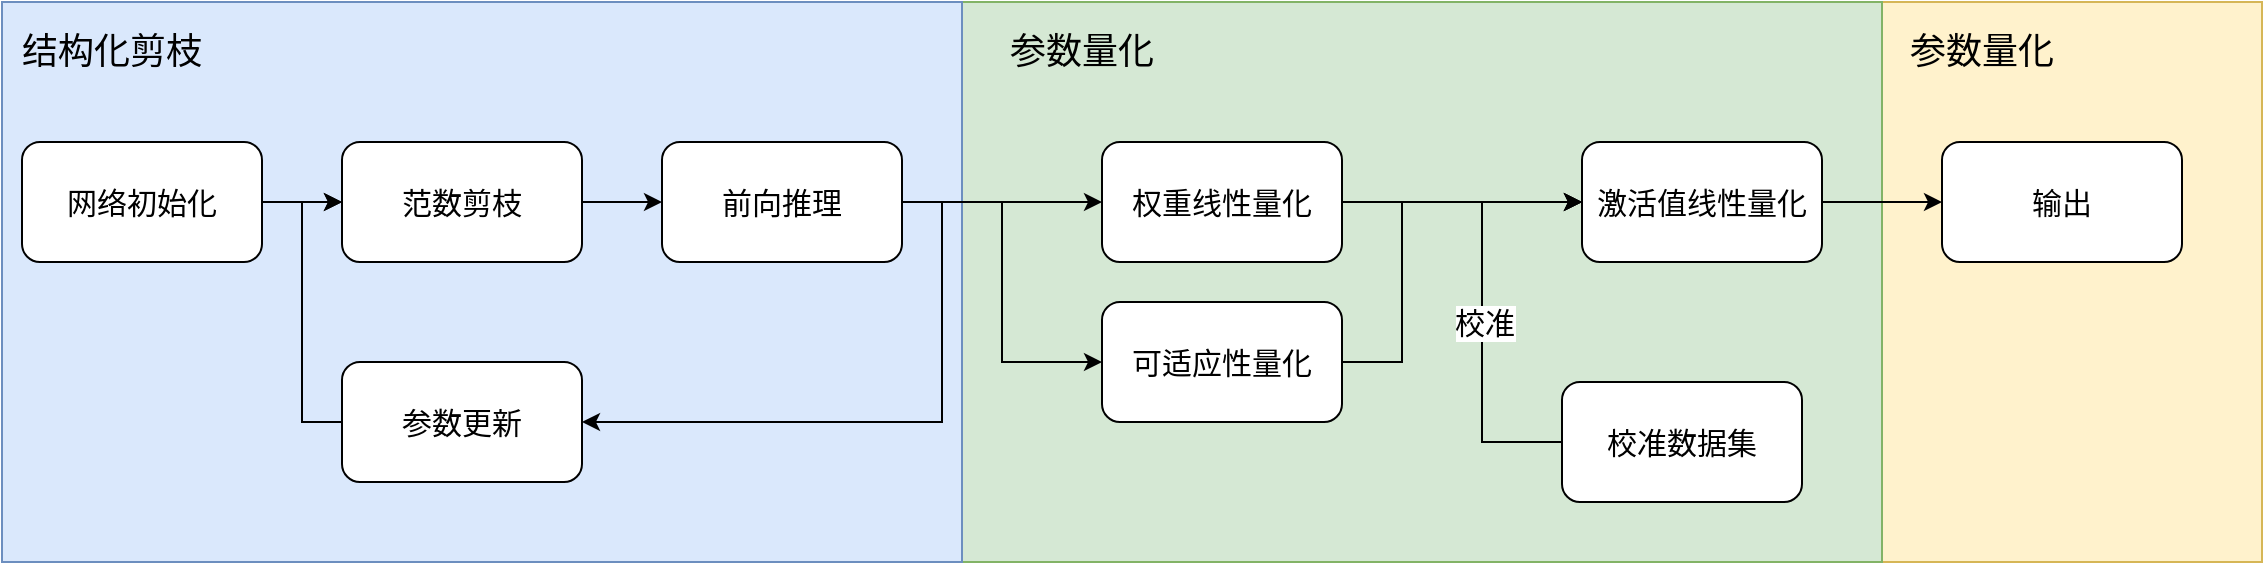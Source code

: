 <mxfile version="22.1.7" type="github">
  <diagram name="第 1 页" id="_pGcNhD7Bbz_a0pf2VkH">
    <mxGraphModel dx="794" dy="432" grid="1" gridSize="10" guides="1" tooltips="1" connect="1" arrows="1" fold="1" page="1" pageScale="1" pageWidth="827" pageHeight="1169" math="0" shadow="0">
      <root>
        <mxCell id="0" />
        <mxCell id="1" parent="0" />
        <mxCell id="UGleV3NYl0aYAame72-G-31" value="" style="rounded=0;whiteSpace=wrap;html=1;fillColor=#fff2cc;strokeColor=#d6b656;fontSize=15;" vertex="1" parent="1">
          <mxGeometry x="970" y="160" width="190" height="280" as="geometry" />
        </mxCell>
        <mxCell id="UGleV3NYl0aYAame72-G-20" value="" style="rounded=0;whiteSpace=wrap;html=1;fillColor=#d5e8d4;strokeColor=#82b366;fontSize=15;" vertex="1" parent="1">
          <mxGeometry x="510" y="160" width="460" height="280" as="geometry" />
        </mxCell>
        <mxCell id="UGleV3NYl0aYAame72-G-18" value="" style="rounded=0;whiteSpace=wrap;html=1;fillColor=#dae8fc;strokeColor=#6c8ebf;fontSize=15;" vertex="1" parent="1">
          <mxGeometry x="30" y="160" width="480" height="280" as="geometry" />
        </mxCell>
        <mxCell id="UGleV3NYl0aYAame72-G-6" value="" style="edgeStyle=orthogonalEdgeStyle;rounded=0;orthogonalLoop=1;jettySize=auto;html=1;fontSize=15;" edge="1" parent="1" source="UGleV3NYl0aYAame72-G-1" target="UGleV3NYl0aYAame72-G-3">
          <mxGeometry relative="1" as="geometry" />
        </mxCell>
        <mxCell id="UGleV3NYl0aYAame72-G-1" value="网络初始化" style="rounded=1;whiteSpace=wrap;html=1;fontSize=15;" vertex="1" parent="1">
          <mxGeometry x="40" y="230" width="120" height="60" as="geometry" />
        </mxCell>
        <mxCell id="UGleV3NYl0aYAame72-G-7" value="" style="edgeStyle=orthogonalEdgeStyle;rounded=0;orthogonalLoop=1;jettySize=auto;html=1;fontSize=15;" edge="1" parent="1" source="UGleV3NYl0aYAame72-G-3" target="UGleV3NYl0aYAame72-G-4">
          <mxGeometry relative="1" as="geometry" />
        </mxCell>
        <mxCell id="UGleV3NYl0aYAame72-G-3" value="范数剪枝" style="rounded=1;whiteSpace=wrap;html=1;fontSize=15;" vertex="1" parent="1">
          <mxGeometry x="200" y="230" width="120" height="60" as="geometry" />
        </mxCell>
        <mxCell id="UGleV3NYl0aYAame72-G-9" style="edgeStyle=orthogonalEdgeStyle;rounded=0;orthogonalLoop=1;jettySize=auto;html=1;exitX=1;exitY=0.5;exitDx=0;exitDy=0;entryX=1;entryY=0.5;entryDx=0;entryDy=0;fontSize=15;" edge="1" parent="1" source="UGleV3NYl0aYAame72-G-4" target="UGleV3NYl0aYAame72-G-5">
          <mxGeometry relative="1" as="geometry" />
        </mxCell>
        <mxCell id="UGleV3NYl0aYAame72-G-14" style="edgeStyle=orthogonalEdgeStyle;rounded=0;orthogonalLoop=1;jettySize=auto;html=1;exitX=1;exitY=0.5;exitDx=0;exitDy=0;entryX=0;entryY=0.5;entryDx=0;entryDy=0;fontSize=15;" edge="1" parent="1" source="UGleV3NYl0aYAame72-G-4" target="UGleV3NYl0aYAame72-G-11">
          <mxGeometry relative="1" as="geometry" />
        </mxCell>
        <mxCell id="UGleV3NYl0aYAame72-G-16" style="edgeStyle=orthogonalEdgeStyle;rounded=0;orthogonalLoop=1;jettySize=auto;html=1;exitX=1;exitY=0.5;exitDx=0;exitDy=0;entryX=0;entryY=0.5;entryDx=0;entryDy=0;fontSize=15;" edge="1" parent="1" source="UGleV3NYl0aYAame72-G-4" target="UGleV3NYl0aYAame72-G-12">
          <mxGeometry relative="1" as="geometry" />
        </mxCell>
        <mxCell id="UGleV3NYl0aYAame72-G-4" value="前向推理" style="rounded=1;whiteSpace=wrap;html=1;fontSize=15;" vertex="1" parent="1">
          <mxGeometry x="360" y="230" width="120" height="60" as="geometry" />
        </mxCell>
        <mxCell id="UGleV3NYl0aYAame72-G-10" style="edgeStyle=orthogonalEdgeStyle;rounded=0;orthogonalLoop=1;jettySize=auto;html=1;exitX=0;exitY=0.5;exitDx=0;exitDy=0;entryX=0;entryY=0.5;entryDx=0;entryDy=0;fontSize=15;" edge="1" parent="1" source="UGleV3NYl0aYAame72-G-5" target="UGleV3NYl0aYAame72-G-3">
          <mxGeometry relative="1" as="geometry" />
        </mxCell>
        <mxCell id="UGleV3NYl0aYAame72-G-5" value="参数更新" style="rounded=1;whiteSpace=wrap;html=1;fontSize=15;" vertex="1" parent="1">
          <mxGeometry x="200" y="340" width="120" height="60" as="geometry" />
        </mxCell>
        <mxCell id="UGleV3NYl0aYAame72-G-15" value="" style="edgeStyle=orthogonalEdgeStyle;rounded=0;orthogonalLoop=1;jettySize=auto;html=1;fontSize=15;" edge="1" parent="1" source="UGleV3NYl0aYAame72-G-11" target="UGleV3NYl0aYAame72-G-13">
          <mxGeometry relative="1" as="geometry" />
        </mxCell>
        <mxCell id="UGleV3NYl0aYAame72-G-11" value="权重线性量化" style="rounded=1;whiteSpace=wrap;html=1;fontSize=15;" vertex="1" parent="1">
          <mxGeometry x="580" y="230" width="120" height="60" as="geometry" />
        </mxCell>
        <mxCell id="UGleV3NYl0aYAame72-G-17" style="edgeStyle=orthogonalEdgeStyle;rounded=0;orthogonalLoop=1;jettySize=auto;html=1;exitX=1;exitY=0.5;exitDx=0;exitDy=0;entryX=0;entryY=0.5;entryDx=0;entryDy=0;fontSize=15;" edge="1" parent="1" source="UGleV3NYl0aYAame72-G-12" target="UGleV3NYl0aYAame72-G-13">
          <mxGeometry relative="1" as="geometry">
            <Array as="points">
              <mxPoint x="730" y="340" />
              <mxPoint x="730" y="260" />
            </Array>
          </mxGeometry>
        </mxCell>
        <mxCell id="UGleV3NYl0aYAame72-G-12" value="可适应性量化" style="rounded=1;whiteSpace=wrap;html=1;fontSize=15;" vertex="1" parent="1">
          <mxGeometry x="580" y="310" width="120" height="60" as="geometry" />
        </mxCell>
        <mxCell id="UGleV3NYl0aYAame72-G-24" value="" style="edgeStyle=orthogonalEdgeStyle;rounded=0;orthogonalLoop=1;jettySize=auto;html=1;fontSize=15;" edge="1" parent="1" source="UGleV3NYl0aYAame72-G-13" target="UGleV3NYl0aYAame72-G-23">
          <mxGeometry relative="1" as="geometry" />
        </mxCell>
        <mxCell id="UGleV3NYl0aYAame72-G-13" value="激活值线性量化" style="rounded=1;whiteSpace=wrap;html=1;fontSize=15;" vertex="1" parent="1">
          <mxGeometry x="820" y="230" width="120" height="60" as="geometry" />
        </mxCell>
        <mxCell id="UGleV3NYl0aYAame72-G-19" value="结构化剪枝" style="text;html=1;strokeColor=none;fillColor=none;align=center;verticalAlign=middle;whiteSpace=wrap;rounded=0;fontSize=18;" vertex="1" parent="1">
          <mxGeometry x="30" y="160" width="110" height="50" as="geometry" />
        </mxCell>
        <mxCell id="UGleV3NYl0aYAame72-G-21" value="参数量化" style="text;html=1;strokeColor=none;fillColor=none;align=center;verticalAlign=middle;whiteSpace=wrap;rounded=0;fontSize=18;" vertex="1" parent="1">
          <mxGeometry x="510" y="160" width="120" height="50" as="geometry" />
        </mxCell>
        <mxCell id="UGleV3NYl0aYAame72-G-23" value="输出" style="rounded=1;whiteSpace=wrap;html=1;fontSize=15;" vertex="1" parent="1">
          <mxGeometry x="1000" y="230" width="120" height="60" as="geometry" />
        </mxCell>
        <mxCell id="UGleV3NYl0aYAame72-G-27" style="edgeStyle=orthogonalEdgeStyle;rounded=0;orthogonalLoop=1;jettySize=auto;html=1;exitX=0;exitY=0.5;exitDx=0;exitDy=0;entryX=0;entryY=0.5;entryDx=0;entryDy=0;" edge="1" parent="1" source="UGleV3NYl0aYAame72-G-26" target="UGleV3NYl0aYAame72-G-13">
          <mxGeometry relative="1" as="geometry">
            <Array as="points">
              <mxPoint x="770" y="380" />
              <mxPoint x="770" y="260" />
            </Array>
          </mxGeometry>
        </mxCell>
        <mxCell id="UGleV3NYl0aYAame72-G-30" value="&lt;font style=&quot;font-size: 15px;&quot;&gt;校准&lt;/font&gt;" style="edgeLabel;html=1;align=center;verticalAlign=middle;resizable=0;points=[];" vertex="1" connectable="0" parent="UGleV3NYl0aYAame72-G-27">
          <mxGeometry x="-0.044" y="-1" relative="1" as="geometry">
            <mxPoint as="offset" />
          </mxGeometry>
        </mxCell>
        <mxCell id="UGleV3NYl0aYAame72-G-26" value="校准数据集" style="rounded=1;whiteSpace=wrap;html=1;fontSize=15;" vertex="1" parent="1">
          <mxGeometry x="810" y="350" width="120" height="60" as="geometry" />
        </mxCell>
        <mxCell id="UGleV3NYl0aYAame72-G-32" value="参数量化" style="text;html=1;strokeColor=none;fillColor=none;align=center;verticalAlign=middle;whiteSpace=wrap;rounded=0;fontSize=18;" vertex="1" parent="1">
          <mxGeometry x="960" y="160" width="120" height="50" as="geometry" />
        </mxCell>
      </root>
    </mxGraphModel>
  </diagram>
</mxfile>
